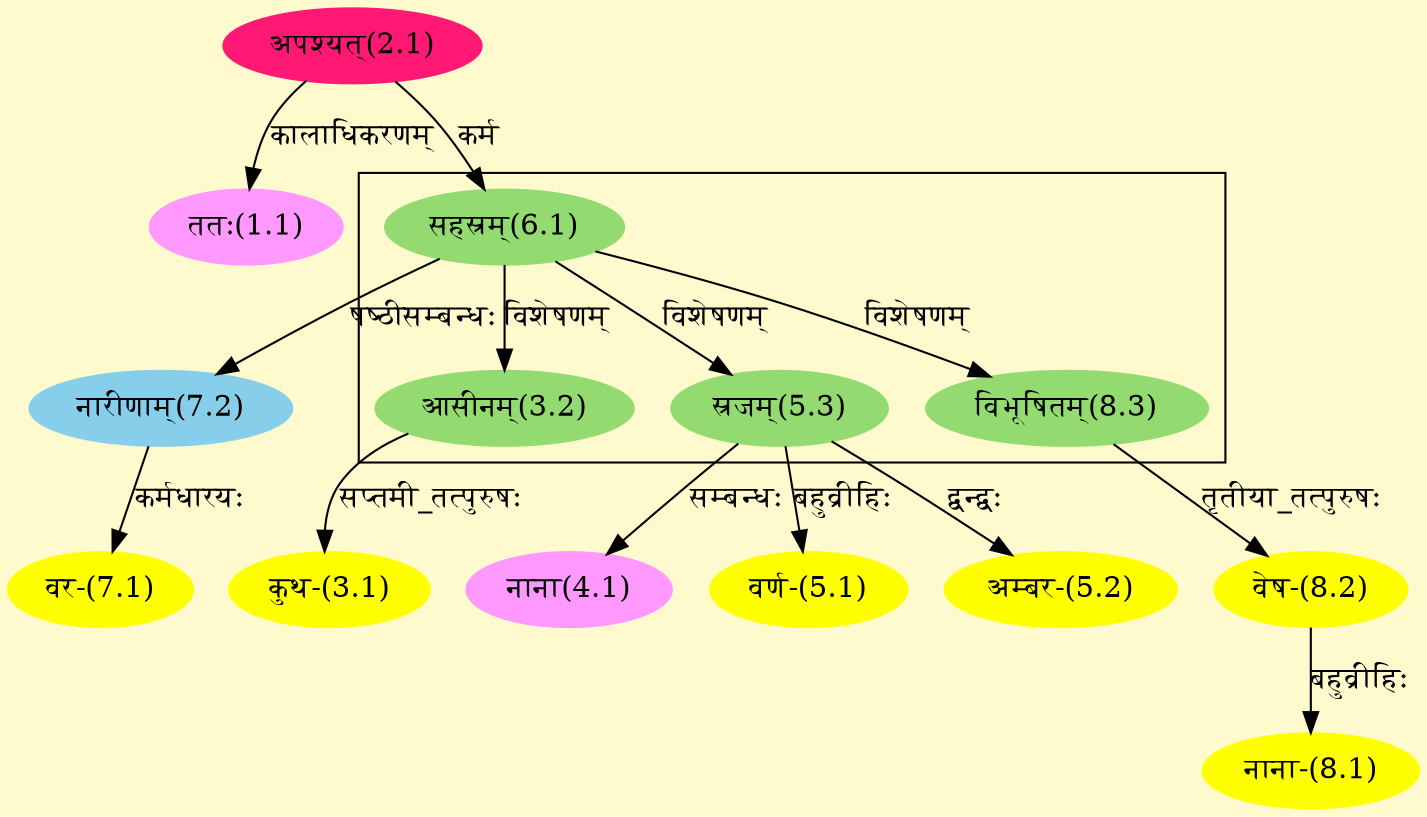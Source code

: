 digraph G{
rankdir=BT;
 compound=true;
 bgcolor="lemonchiffon1";

subgraph cluster_1{
Node3_2 [style=filled, color="#93DB70" label = "आसीनम्(3.2)"]
Node6_1 [style=filled, color="#93DB70" label = "सहस्रम्(6.1)"]
Node5_3 [style=filled, color="#93DB70" label = "स्रजम्(5.3)"]
Node8_3 [style=filled, color="#93DB70" label = "विभूषितम्(8.3)"]

}
Node1_1 [style=filled, color="#FF99FF" label = "ततः(1.1)"]
Node2_1 [style=filled, color="#FF1975" label = "अपश्यत्(2.1)"]
Node [style=filled, color="" label = "()"]
Node3_1 [style=filled, color="#FFFF00" label = "कुथ-(3.1)"]
Node3_2 [style=filled, color="#93DB70" label = "आसीनम्(3.2)"]
Node4_1 [style=filled, color="#FF99FF" label = "नाना(4.1)"]
Node5_3 [style=filled, color="#93DB70" label = "स्रजम्(5.3)"]
Node5_1 [style=filled, color="#FFFF00" label = "वर्ण-(5.1)"]
Node5_2 [style=filled, color="#FFFF00" label = "अम्बर-(5.2)"]
Node6_1 [style=filled, color="#93DB70" label = "सहस्रम्(6.1)"]
Node7_1 [style=filled, color="#FFFF00" label = "वर-(7.1)"]
Node7_2 [style=filled, color="#87CEEB" label = "नारीणाम्(7.2)"]
Node8_1 [style=filled, color="#FFFF00" label = "नाना-(8.1)"]
Node8_2 [style=filled, color="#FFFF00" label = "वेष-(8.2)"]
Node8_3 [style=filled, color="#93DB70" label = "विभूषितम्(8.3)"]
/* Start of Relations section */

Node1_1 -> Node2_1 [  label="कालाधिकरणम्"  dir="back" ]
Node3_1 -> Node3_2 [  label="सप्तमी_तत्पुरुषः"  dir="back" ]
Node3_2 -> Node6_1 [  label="विशेषणम्"  dir="back" ]
Node4_1 -> Node5_3 [  label="सम्बन्धः"  dir="back" ]
Node5_1 -> Node5_3 [  label="बहुव्रीहिः"  dir="back" ]
Node5_2 -> Node5_3 [  label="द्वन्द्वः"  dir="back" ]
Node5_3 -> Node6_1 [  label="विशेषणम्"  dir="back" ]
Node6_1 -> Node2_1 [  label="कर्म"  dir="back" ]
Node7_1 -> Node7_2 [  label="कर्मधारयः"  dir="back" ]
Node7_2 -> Node6_1 [  label="षष्ठीसम्बन्धः"  dir="back" ]
Node8_1 -> Node8_2 [  label="बहुव्रीहिः"  dir="back" ]
Node8_2 -> Node8_3 [  label="तृतीया_तत्पुरुषः"  dir="back" ]
Node8_3 -> Node6_1 [  label="विशेषणम्"  dir="back" ]
}
